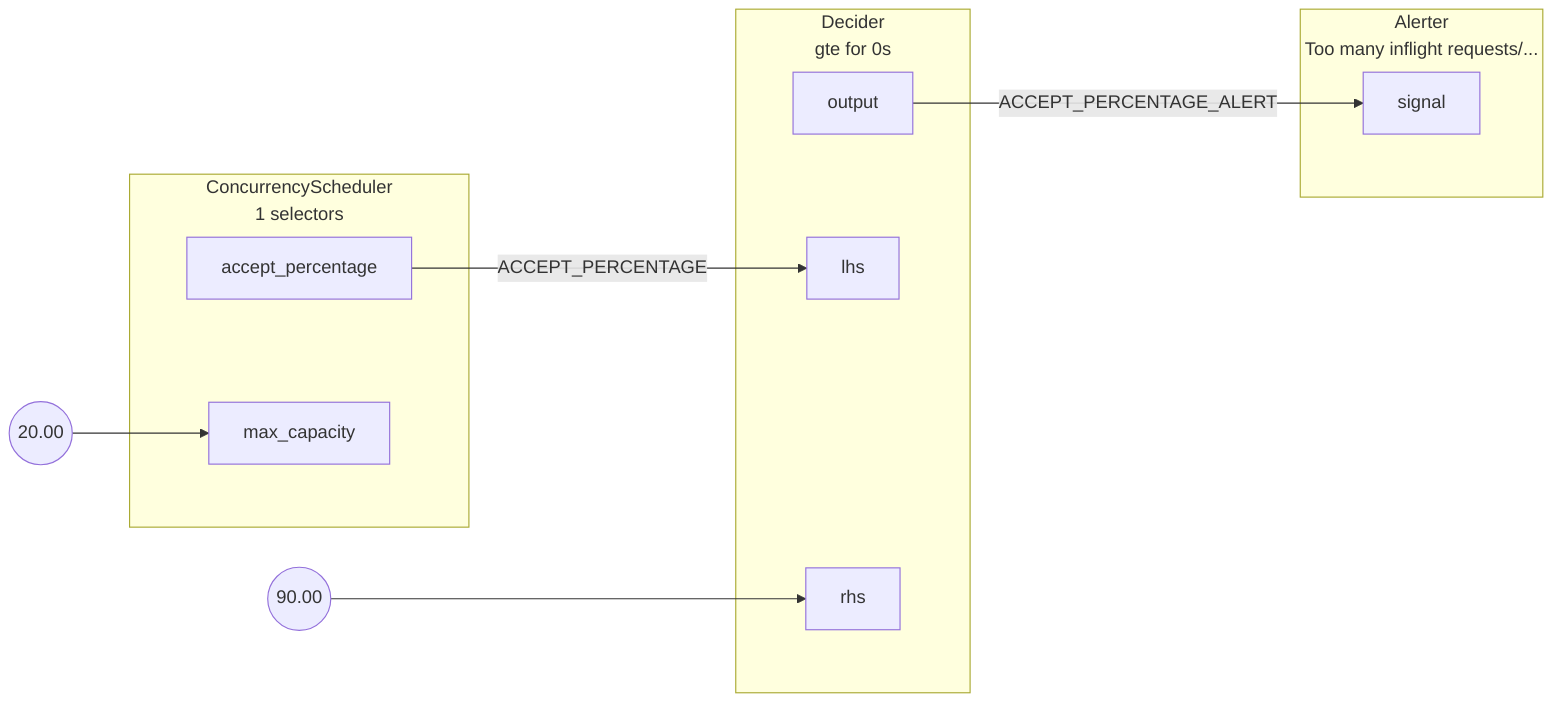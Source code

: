 flowchart LR
subgraph root.0[<center>ConcurrencyScheduler<br/>1 selectors</center>]
subgraph root.0_inports[ ]
style root.0_inports fill:none,stroke:none
root.0max_capacity[max_capacity]
end
subgraph root.0_outports[ ]
style root.0_outports fill:none,stroke:none
root.0accept_percentage[accept_percentage]
end
end
root.0_max_capacity_FakeConstantout((20.00))
subgraph root.1[<center>Decider<br/>gte for 0s</center>]
subgraph root.1_inports[ ]
style root.1_inports fill:none,stroke:none
root.1lhs[lhs]
root.1rhs[rhs]
end
subgraph root.1_outports[ ]
style root.1_outports fill:none,stroke:none
root.1output[output]
end
end
root.1_rhs_FakeConstantout((90.00))
subgraph root.2[<center>Alerter<br/>Too many inflight requests/...</center>]
subgraph root.2_inports[ ]
style root.2_inports fill:none,stroke:none
root.2signal[signal]
end
end
root.0accept_percentage --> |ACCEPT_PERCENTAGE| root.1lhs
root.0_max_capacity_FakeConstantout --> root.0max_capacity
root.1output --> |ACCEPT_PERCENTAGE_ALERT| root.2signal
root.1_rhs_FakeConstantout --> root.1rhs